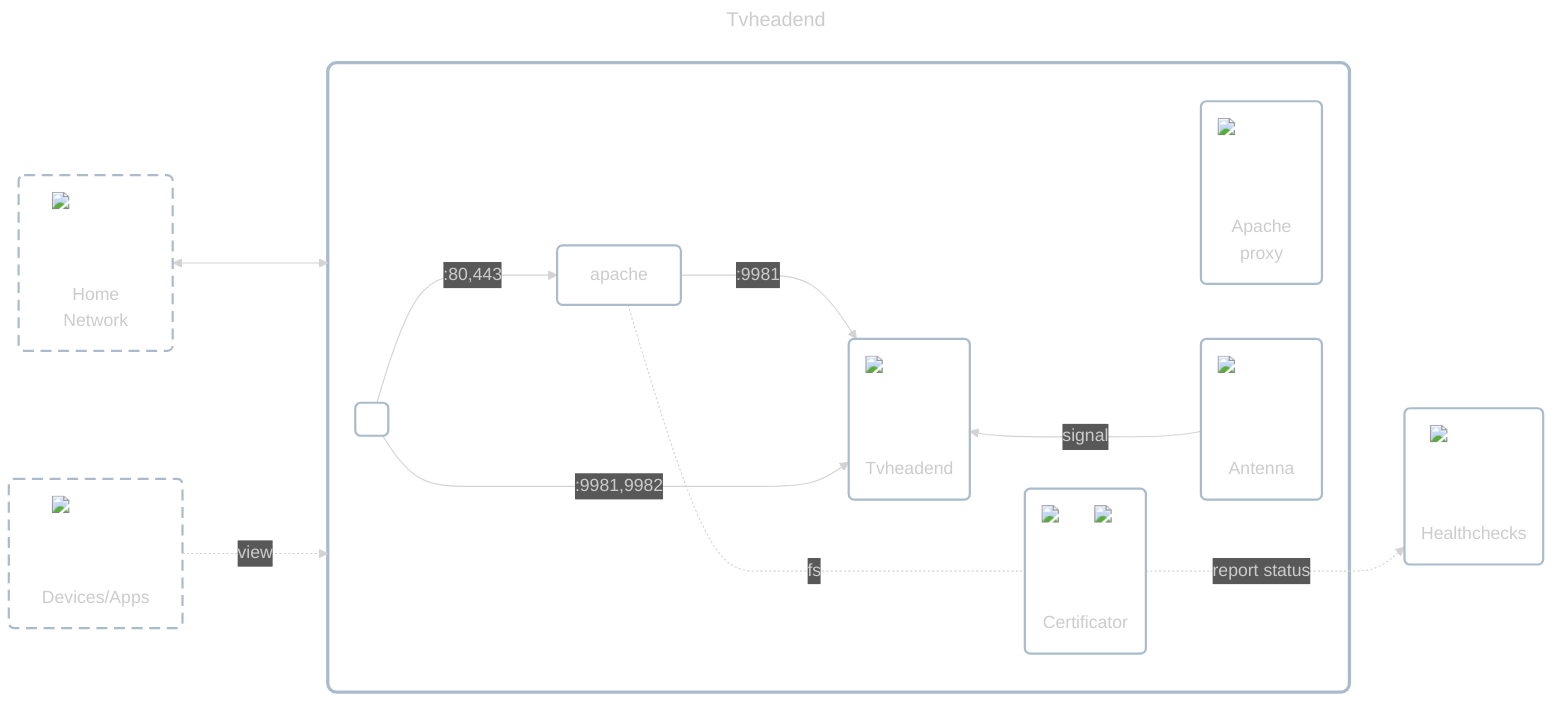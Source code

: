 ---
title: Tvheadend
config:
    theme: dark
---

flowchart LR
    classDef cluster fill:#ffffff00,stroke:#aabbccff,stroke-width:3px,rx:8px,ry:8px;
    classDef node fill:#ffffff00,stroke:#aabbccff,stroke-width:2px,rx:5px,ry:5px;
    classDef dashed_border stroke-dasharray:10 6;

    home_network["<div style='position:relative;width:80px;height:80px;margin:0 auto;margin-bottom:0.1em'><img src='../../../../icons/network.png' style='min-width:80px;max-width:80px' /></div>Home<br/>Network"]
    class home_network dashed_border
    personal_devices["<div style='position:relative;width:80px;height:80px;margin:0 auto;margin-bottom:0.1em'><img src='../../../../icons/personal-devices.png' style='min-width:80px;max-width:80px' /></div>Devices/Apps"]
    class personal_devices dashed_border

    subgraph app_wrapper[" "]
        network_interface(" ")
        apache_proxy("<div style='position:relative;width:80px;height:80px;margin:0 auto;margin-bottom:0.5em'><img src='../../../../icons/apache.png' style='min-width:80px;max-width:80px' /></div>Apache<br/>proxy")
        certificator("<div style='position:relative;width:80px;height:80px;margin:0 auto;margin-bottom:1em'><img src='../../../../icons/cronjob.png' style='min-width:32px;max-width:32px;position:absolute;top:0;right:0' /><img src='../../../../icons/lets-encrypt.png' style='min-width:80px;max-width:80px' /></div>Certificator")
        tvheadend("<div style='position:relative;width:80px;height:80px;margin:0 auto;margin-bottom:0.75em'><img src='../../../../icons/tvheadend.png' style='min-width:80px;max-width:80px' /></div>Tvheadend")
        antenna("<div style='position:relative;width:80px;height:80px;margin:0 auto;margin-bottom:0.75em'><img src='../../../../icons/antenna.png' style='min-width:80px;max-width:80px' /></div>Antenna")

        network_interface --->|:80,443| apache --->|:9981| tvheadend
        %% TODO: Move port 9981 from next route to proxy after real Let's encrypt certificates
        network_interface --->|:9981,9982| tvheadend
        apache -..-|fs| certificator
        tvheadend ~~~ antenna
        antenna --->|signal| tvheadend
    end

    healthchecks("<div style='position:relative;width:80px;height:80px;margin:0 auto;margin-bottom:0.5em'><img src='../../../../icons/healthchecks.png' style='min-width:80px;max-width:80px' /></div>Healthchecks")
    antenna ~~~ healthchecks

    home_network <---> app_wrapper
    personal_devices -..->|view| app_wrapper
    certificator -..->|report status| healthchecks